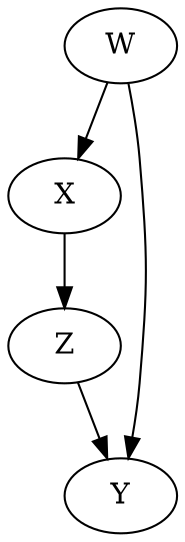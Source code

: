 digraph {
	X [label=X shape=ellipse]
	Y [label=Y shape=ellipse]
	Z [label=Z shape=ellipse]
	W [label=W shape=ellipse]
	W -> X
	W -> Y
	X -> Z
	Z -> Y
}
